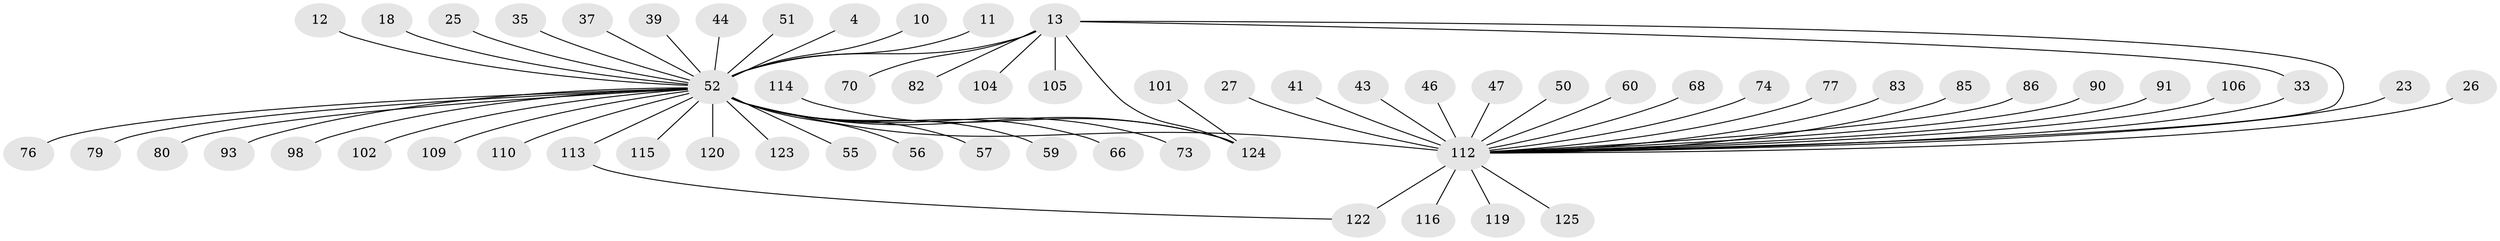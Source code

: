 // original degree distribution, {6: 0.056, 20: 0.008, 31: 0.008, 1: 0.496, 2: 0.248, 13: 0.016, 11: 0.008, 4: 0.032, 7: 0.008, 5: 0.016, 3: 0.096, 9: 0.008}
// Generated by graph-tools (version 1.1) at 2025/02/03/05/25 17:02:39]
// undirected, 62 vertices, 65 edges
graph export_dot {
graph [start="1"]
  node [color=gray90,style=filled];
  4;
  10;
  11;
  12;
  13 [super="+9"];
  18;
  23;
  25 [super="+24"];
  26;
  27;
  33;
  35;
  37;
  39;
  41;
  43;
  44;
  46;
  47;
  50;
  51 [super="+31"];
  52 [super="+48+21"];
  55;
  56;
  57;
  59;
  60;
  66;
  68;
  70;
  73;
  74;
  76;
  77;
  79;
  80 [super="+20"];
  82;
  83;
  85;
  86;
  90;
  91;
  93;
  98 [super="+84"];
  101;
  102;
  104;
  105;
  106;
  109;
  110 [super="+94"];
  112 [super="+40+67+63+87+89+108+111+103"];
  113 [super="+49+61"];
  114;
  115;
  116;
  119;
  120;
  122 [super="+121"];
  123 [super="+62"];
  124 [super="+118+96+95+97"];
  125;
  4 -- 52;
  10 -- 52;
  11 -- 52;
  12 -- 52;
  13 -- 33 [weight=2];
  13 -- 52 [weight=8];
  13 -- 82;
  13 -- 105 [weight=2];
  13 -- 70;
  13 -- 104;
  13 -- 124 [weight=3];
  13 -- 112 [weight=3];
  18 -- 52;
  23 -- 112;
  25 -- 52 [weight=2];
  26 -- 112;
  27 -- 112;
  33 -- 112;
  35 -- 52 [weight=2];
  37 -- 52;
  39 -- 52;
  41 -- 112;
  43 -- 112;
  44 -- 52;
  46 -- 112;
  47 -- 112;
  50 -- 112;
  51 -- 52 [weight=2];
  52 -- 55;
  52 -- 56;
  52 -- 57;
  52 -- 59;
  52 -- 66;
  52 -- 73;
  52 -- 76;
  52 -- 93;
  52 -- 102;
  52 -- 113 [weight=2];
  52 -- 115;
  52 -- 79;
  52 -- 80 [weight=2];
  52 -- 109;
  52 -- 120;
  52 -- 112 [weight=14];
  52 -- 123;
  52 -- 110;
  52 -- 124 [weight=2];
  52 -- 98 [weight=2];
  60 -- 112;
  68 -- 112;
  74 -- 112;
  77 -- 112;
  83 -- 112;
  85 -- 112;
  86 -- 112;
  90 -- 112;
  91 -- 112;
  101 -- 124;
  106 -- 112 [weight=2];
  112 -- 116;
  112 -- 122 [weight=2];
  112 -- 119;
  112 -- 125;
  113 -- 122;
  114 -- 124;
}
